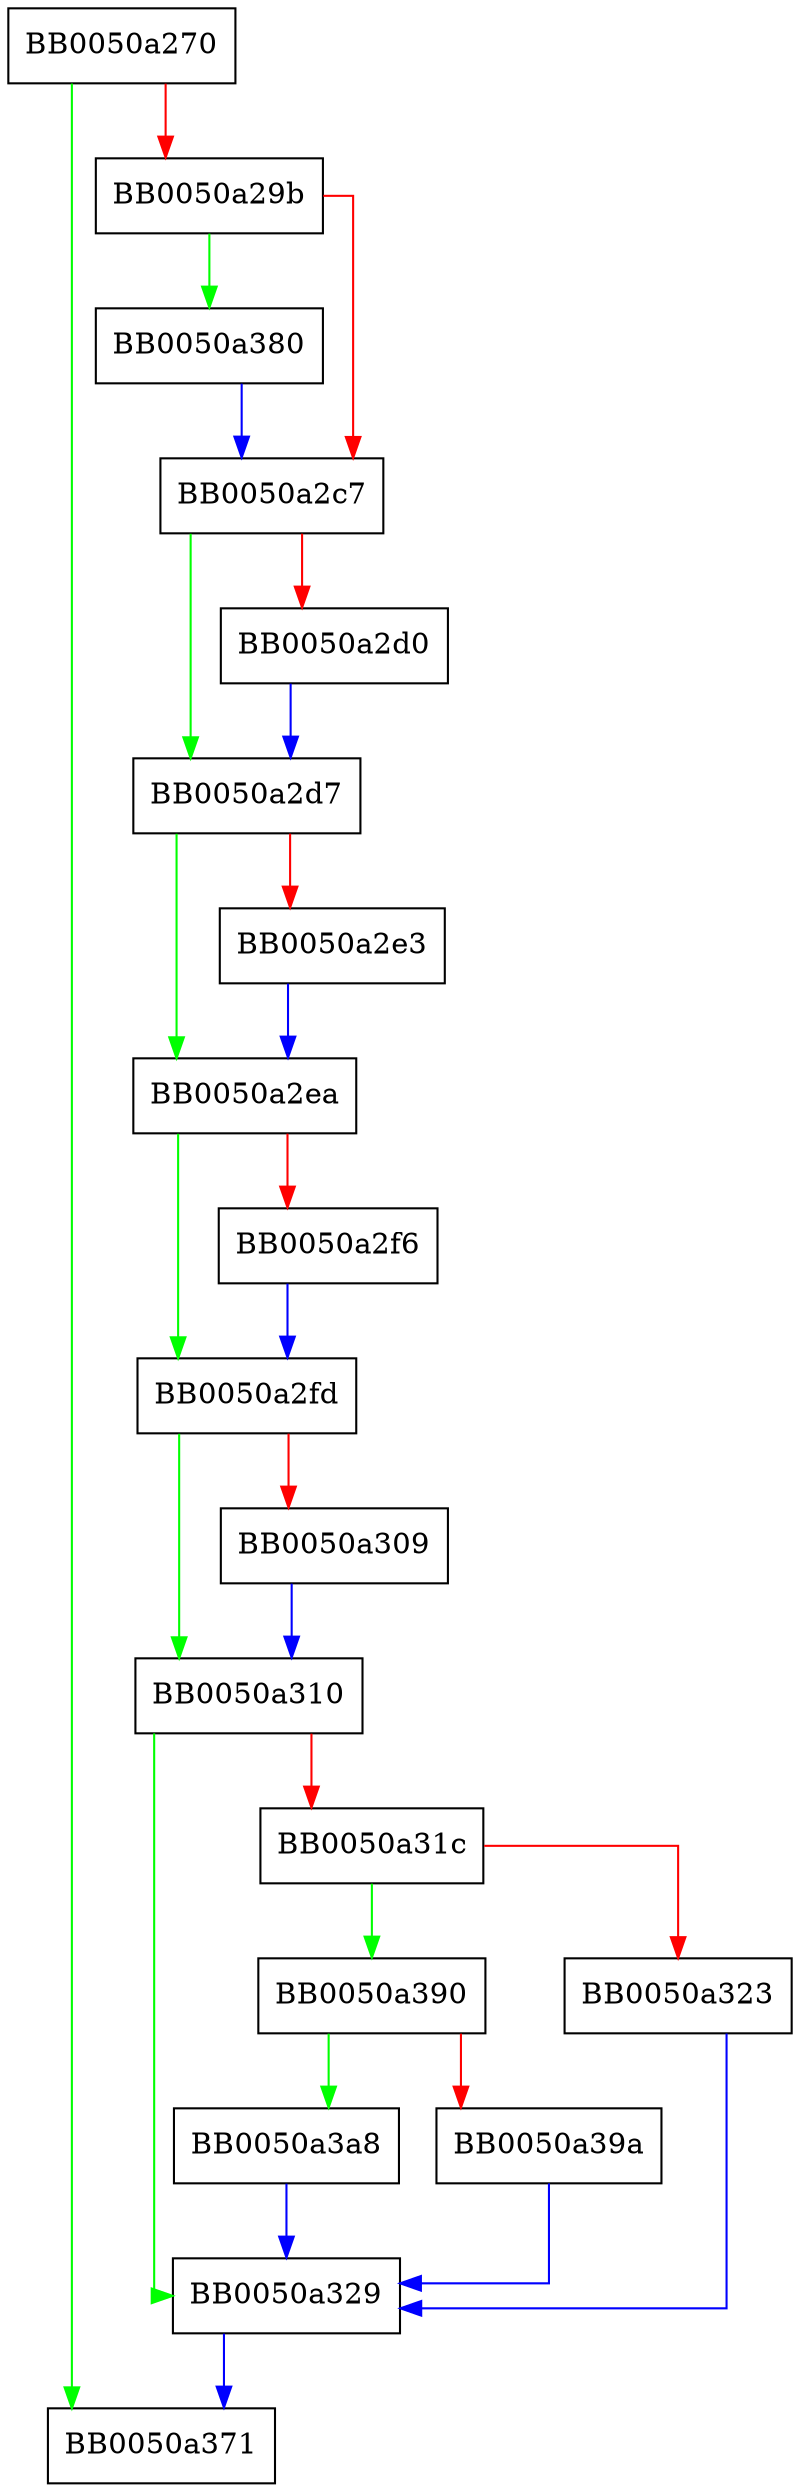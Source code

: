 digraph newreno_new {
  node [shape="box"];
  graph [splines=ortho];
  BB0050a270 -> BB0050a371 [color="green"];
  BB0050a270 -> BB0050a29b [color="red"];
  BB0050a29b -> BB0050a380 [color="green"];
  BB0050a29b -> BB0050a2c7 [color="red"];
  BB0050a2c7 -> BB0050a2d7 [color="green"];
  BB0050a2c7 -> BB0050a2d0 [color="red"];
  BB0050a2d0 -> BB0050a2d7 [color="blue"];
  BB0050a2d7 -> BB0050a2ea [color="green"];
  BB0050a2d7 -> BB0050a2e3 [color="red"];
  BB0050a2e3 -> BB0050a2ea [color="blue"];
  BB0050a2ea -> BB0050a2fd [color="green"];
  BB0050a2ea -> BB0050a2f6 [color="red"];
  BB0050a2f6 -> BB0050a2fd [color="blue"];
  BB0050a2fd -> BB0050a310 [color="green"];
  BB0050a2fd -> BB0050a309 [color="red"];
  BB0050a309 -> BB0050a310 [color="blue"];
  BB0050a310 -> BB0050a329 [color="green"];
  BB0050a310 -> BB0050a31c [color="red"];
  BB0050a31c -> BB0050a390 [color="green"];
  BB0050a31c -> BB0050a323 [color="red"];
  BB0050a323 -> BB0050a329 [color="blue"];
  BB0050a329 -> BB0050a371 [color="blue"];
  BB0050a380 -> BB0050a2c7 [color="blue"];
  BB0050a390 -> BB0050a3a8 [color="green"];
  BB0050a390 -> BB0050a39a [color="red"];
  BB0050a39a -> BB0050a329 [color="blue"];
  BB0050a3a8 -> BB0050a329 [color="blue"];
}